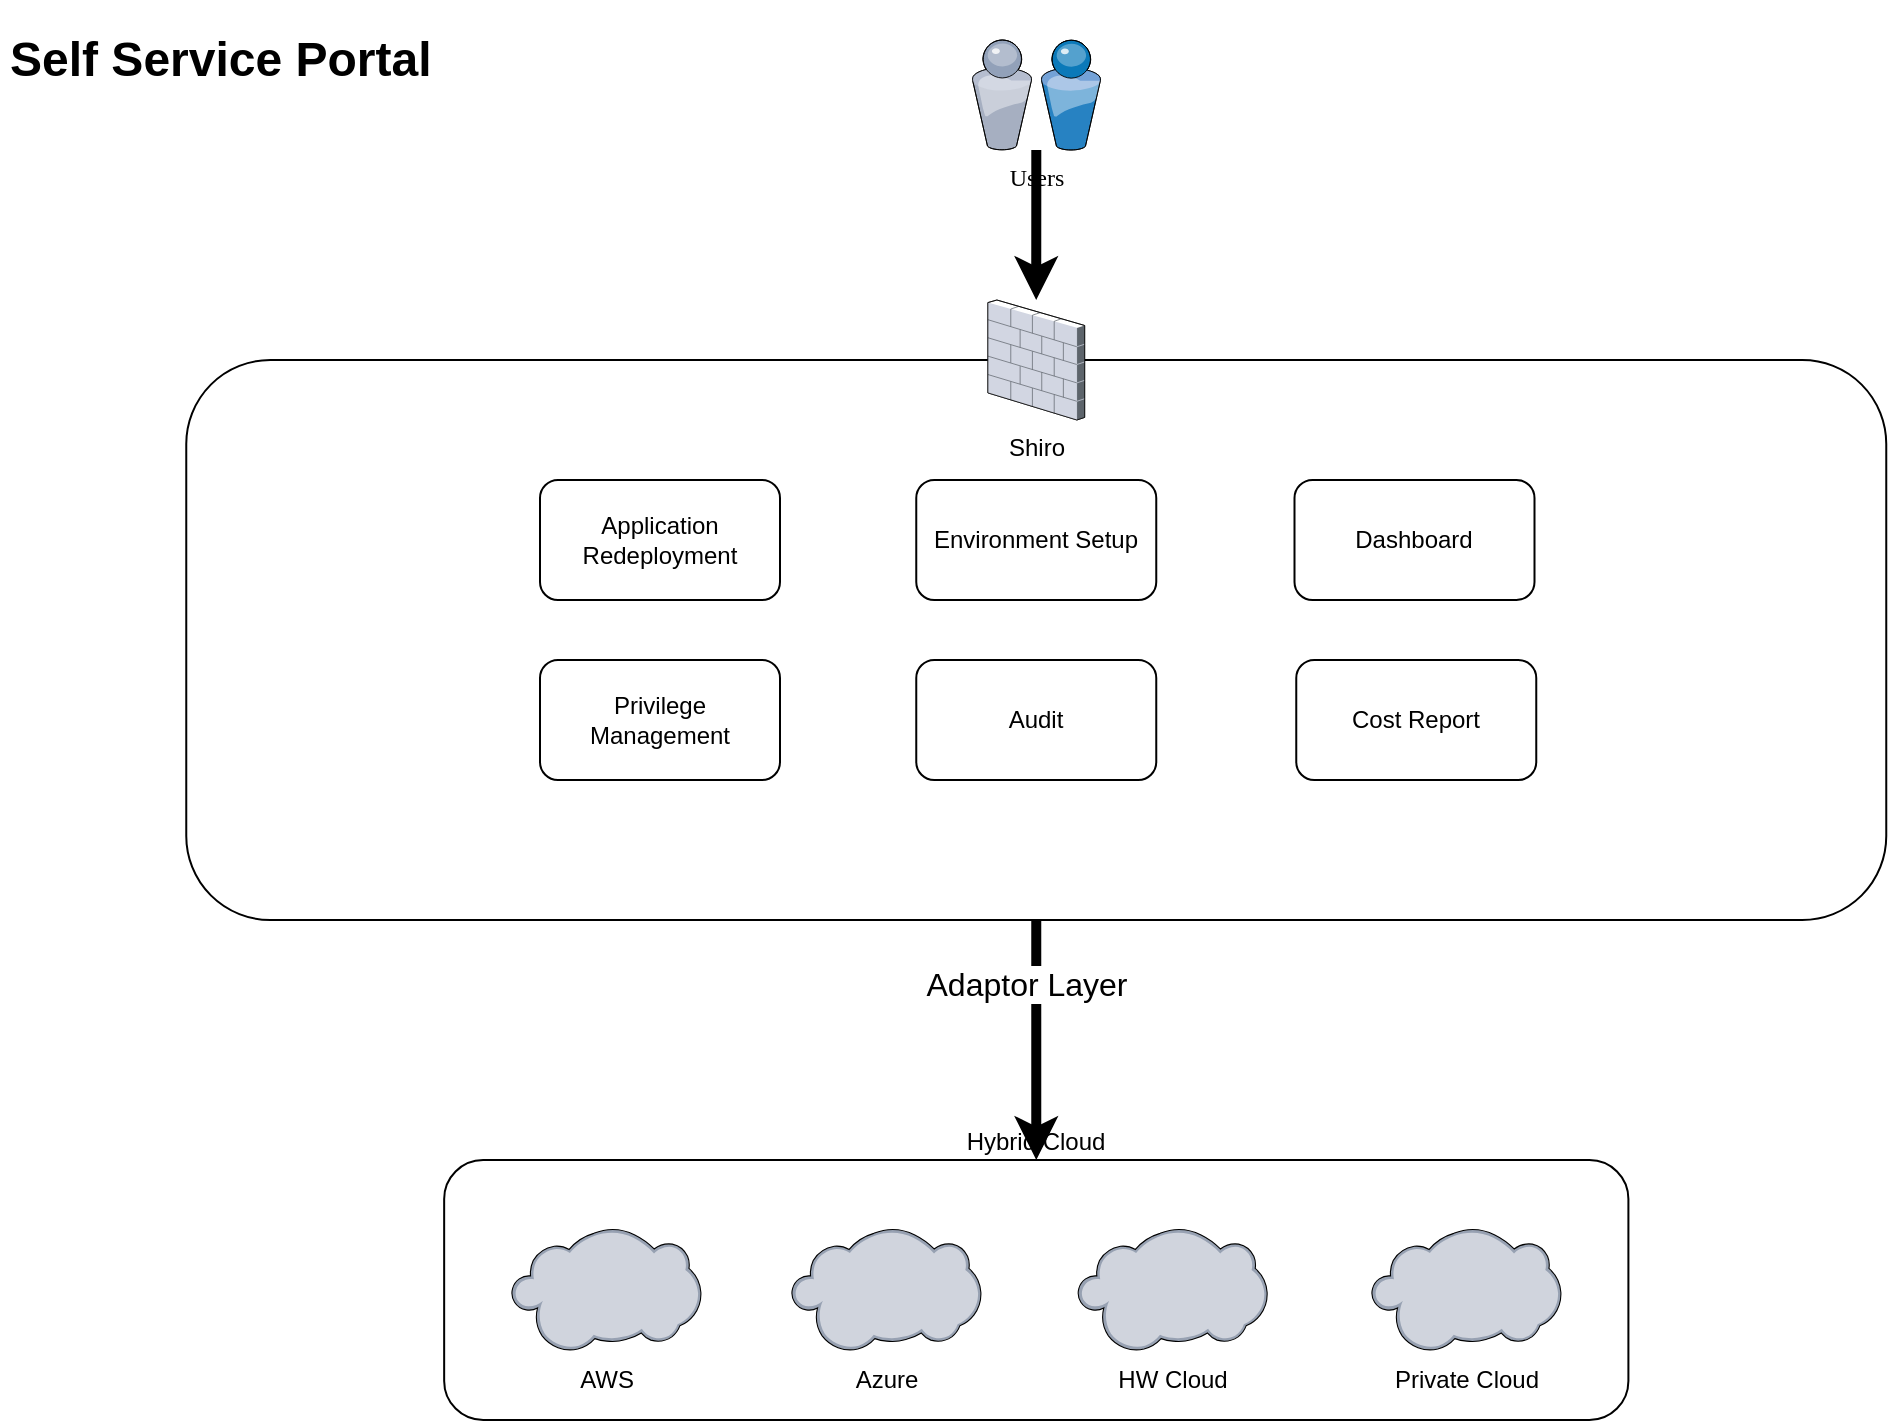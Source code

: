 <mxfile version="13.7.9" type="github">
  <diagram name="Page-1" id="822b0af5-4adb-64df-f703-e8dfc1f81529">
    <mxGraphModel dx="1422" dy="1963" grid="1" gridSize="10" guides="1" tooltips="1" connect="1" arrows="1" fold="1" page="1" pageScale="1" pageWidth="1920" pageHeight="1200" background="#ffffff" math="0" shadow="0">
      <root>
        <mxCell id="0" />
        <mxCell id="1" parent="0" />
        <mxCell id="ibMNdap8D_2vEx1ZPLvZ-23" style="edgeStyle=orthogonalEdgeStyle;rounded=1;orthogonalLoop=1;jettySize=auto;html=1;strokeWidth=5;" edge="1" parent="1" source="ibMNdap8D_2vEx1ZPLvZ-1" target="ibMNdap8D_2vEx1ZPLvZ-15">
          <mxGeometry relative="1" as="geometry" />
        </mxCell>
        <mxCell id="ibMNdap8D_2vEx1ZPLvZ-1" value="Users" style="verticalLabelPosition=bottom;aspect=fixed;html=1;verticalAlign=top;strokeColor=none;shape=mxgraph.citrix.users;rounded=0;shadow=0;comic=0;fontFamily=Verdana;" vertex="1" parent="1">
          <mxGeometry x="485.88" y="10" width="64.5" height="55" as="geometry" />
        </mxCell>
        <mxCell id="ibMNdap8D_2vEx1ZPLvZ-3" value="&lt;h1&gt;Self Service Portal&lt;br&gt;&lt;/h1&gt;&lt;p&gt;&lt;br&gt;&lt;/p&gt;" style="text;html=1;strokeColor=none;fillColor=none;spacing=5;spacingTop=-20;whiteSpace=wrap;overflow=hidden;rounded=0;" vertex="1" parent="1">
          <mxGeometry width="270" height="120" as="geometry" />
        </mxCell>
        <mxCell id="ibMNdap8D_2vEx1ZPLvZ-22" style="edgeStyle=orthogonalEdgeStyle;rounded=1;orthogonalLoop=1;jettySize=auto;html=1;exitX=0.5;exitY=1;exitDx=0;exitDy=0;entryX=0.5;entryY=0;entryDx=0;entryDy=0;strokeWidth=5;" edge="1" parent="1" source="ibMNdap8D_2vEx1ZPLvZ-14" target="ibMNdap8D_2vEx1ZPLvZ-20">
          <mxGeometry relative="1" as="geometry" />
        </mxCell>
        <mxCell id="ibMNdap8D_2vEx1ZPLvZ-26" value="&lt;span style=&quot;background-color: rgb(255 , 255 , 255)&quot;&gt;&lt;font style=&quot;font-size: 16px&quot;&gt;Adaptor Layer&lt;/font&gt;&lt;/span&gt;" style="edgeLabel;html=1;align=center;verticalAlign=middle;resizable=0;points=[];labelBorderColor=none;" vertex="1" connectable="0" parent="ibMNdap8D_2vEx1ZPLvZ-22">
          <mxGeometry x="-0.476" y="-5" relative="1" as="geometry">
            <mxPoint as="offset" />
          </mxGeometry>
        </mxCell>
        <mxCell id="ibMNdap8D_2vEx1ZPLvZ-14" value="" style="rounded=1;whiteSpace=wrap;html=1;" vertex="1" parent="1">
          <mxGeometry x="93.13" y="170" width="850" height="280" as="geometry" />
        </mxCell>
        <mxCell id="ibMNdap8D_2vEx1ZPLvZ-15" value="Shiro" style="verticalLabelPosition=bottom;aspect=fixed;html=1;verticalAlign=top;align=center;outlineConnect=0;shape=mxgraph.citrix.firewall;" vertex="1" parent="1">
          <mxGeometry x="493.94" y="140" width="48.39" height="60" as="geometry" />
        </mxCell>
        <mxCell id="ibMNdap8D_2vEx1ZPLvZ-16" value="Environment Setup" style="rounded=1;whiteSpace=wrap;html=1;" vertex="1" parent="1">
          <mxGeometry x="458.13" y="230" width="120" height="60" as="geometry" />
        </mxCell>
        <mxCell id="ibMNdap8D_2vEx1ZPLvZ-17" value="Application Redeployment" style="rounded=1;whiteSpace=wrap;html=1;" vertex="1" parent="1">
          <mxGeometry x="270" y="230" width="120" height="60" as="geometry" />
        </mxCell>
        <mxCell id="ibMNdap8D_2vEx1ZPLvZ-18" value="Cost Report" style="rounded=1;whiteSpace=wrap;html=1;" vertex="1" parent="1">
          <mxGeometry x="648.13" y="320" width="120" height="60" as="geometry" />
        </mxCell>
        <mxCell id="ibMNdap8D_2vEx1ZPLvZ-19" value="Privilege Management" style="rounded=1;whiteSpace=wrap;html=1;" vertex="1" parent="1">
          <mxGeometry x="270" y="320" width="120" height="60" as="geometry" />
        </mxCell>
        <mxCell id="ibMNdap8D_2vEx1ZPLvZ-24" value="Dashboard" style="rounded=1;whiteSpace=wrap;html=1;" vertex="1" parent="1">
          <mxGeometry x="647.25" y="230" width="120" height="60" as="geometry" />
        </mxCell>
        <mxCell id="ibMNdap8D_2vEx1ZPLvZ-25" value="Audit" style="rounded=1;whiteSpace=wrap;html=1;" vertex="1" parent="1">
          <mxGeometry x="458.13" y="320" width="120" height="60" as="geometry" />
        </mxCell>
        <mxCell id="ibMNdap8D_2vEx1ZPLvZ-20" value="Hybrid Cloud" style="rounded=1;whiteSpace=wrap;html=1;labelPosition=center;verticalLabelPosition=top;align=center;verticalAlign=bottom;" vertex="1" parent="1">
          <mxGeometry x="222.08" y="570" width="592.12" height="130" as="geometry" />
        </mxCell>
        <mxCell id="ibMNdap8D_2vEx1ZPLvZ-5" value="AWS" style="verticalLabelPosition=bottom;aspect=fixed;html=1;verticalAlign=top;strokeColor=none;align=center;outlineConnect=0;shape=mxgraph.citrix.cloud;" vertex="1" parent="1">
          <mxGeometry x="255.64" y="604" width="95" height="62" as="geometry" />
        </mxCell>
        <mxCell id="ibMNdap8D_2vEx1ZPLvZ-6" value="Azure" style="verticalLabelPosition=bottom;aspect=fixed;html=1;verticalAlign=top;strokeColor=none;align=center;outlineConnect=0;shape=mxgraph.citrix.cloud;" vertex="1" parent="1">
          <mxGeometry x="395.64" y="604" width="95" height="62" as="geometry" />
        </mxCell>
        <mxCell id="ibMNdap8D_2vEx1ZPLvZ-11" value="HW Cloud" style="verticalLabelPosition=bottom;aspect=fixed;html=1;verticalAlign=top;strokeColor=#10739e;align=center;outlineConnect=0;shape=mxgraph.citrix.cloud;fillColor=#b1ddf0;" vertex="1" parent="1">
          <mxGeometry x="538.77" y="604" width="95" height="62" as="geometry" />
        </mxCell>
        <mxCell id="ibMNdap8D_2vEx1ZPLvZ-12" value="Private Cloud" style="verticalLabelPosition=bottom;aspect=fixed;html=1;verticalAlign=top;strokeColor=#d79b00;align=center;outlineConnect=0;shape=mxgraph.citrix.cloud;gradientColor=#ffa500;fillColor=#ffcd28;" vertex="1" parent="1">
          <mxGeometry x="685.64" y="604" width="95" height="62" as="geometry" />
        </mxCell>
      </root>
    </mxGraphModel>
  </diagram>
</mxfile>
